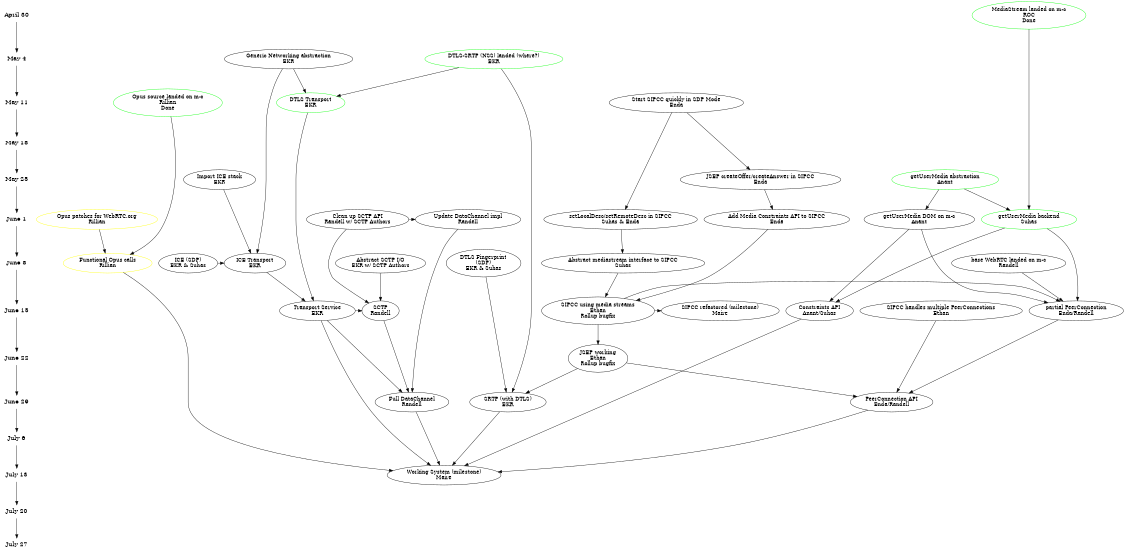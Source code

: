 digraph G {
ranksep=.75; size = "7.5,7.5";
{
node [shape=plaintext, fontsize=16]; /* the time-line graph */ 
     "April 30"-> "May 4"-> "May 11"-> "May 18"-> "May 25"-> "June 1"-> "June 8"-> "June 15"-> "June 22"-> "June 29"-> "July 6"-> "July 13"-> "July 20"-> "July 27"
}

	{rank = same; "April 30";
	   mediastream [label = "MediaStream landed on m-c\nROC\nDone" color=green];
        }
        
        {
           rank = same; "May 4";
	   genericio [label = "Generic Networking abstraction\nEKR"]
	   dtlssrtp [label = "DTLS-SRTP (NSS) landed (where?)\nEKR" color=green]
        }

	{rank = same; "May 11";
	   opussrc [label = "Opus source landed on m-c\nRillian\nDone" color = green]
	   dtlstransport [label = "DTLS Transport\nEKR"  color=green];
	   sipccsdp [ label = "Start SIPCC quickly in SDP Mode\nEnda"]; // 1 week
	}
        mediastream->getusermedia
	dtlssrtp -> dtlstransport
	genericio -> dtlstransport

	{rank = same; "May 18";
	}
	
	{rank = same; "May 25";
	   getusermedia_abstract [label = "getUserMedia abstraction\nAnant" color=green]
	   nicer [label = "Import ICE stack\nEKR"];
           sipccjsep [ label = "JSEP createOffer/createAnswer in SIPCC\nEnda"]; // 2 weeks
        }	   	   
        sipccsdp -> sipccjsep
	getusermedia_abstract->getusermedia_DOM
	getusermedia_abstract->getusermedia
	webrtc->peerconnection_first

	{rank = same; "June 1";
	   sctpupdate [label = "Clean up SCTP API\nRandell w/ SCTP Authors"];
	   datachannelupdate [label = "Update DataChannel impl\nRandell"];
	   getusermedia [label = "getUserMedia backend\nSuhas" color=green]
	   getusermedia_DOM [label = "getUserMedia DOM on m-c\nAnant"]
	   opuswebrtc [label = "Opus patches for WebRTC.org\nRillian" color = yellow];
	   sipccsetdesc [ label = "setLocalDesc/setRemoteDesc in SIPCC\nSuhas & Enda"]; // 3 weeks
           sipccmediaconstraints [ label = "Add Media Constraints API to SIPCC\nEnda"]; // 1 week
        }
	getusermedia -> peerconnection_first
	getusermedia_DOM -> peerconnection_first
	opussrc -> opus
	opuswebrtc -> opus
        sipccsdp -> sipccsetdesc
        sipccjsep -> sipccmediaconstraints

	{rank = same; "June 8";
	   opus [ label = "Functional Opus calls\nRillian" color=yellow];
	   webrtc [label = "base WebRTC landed on m-c\nRandell"];
	   icetransport [ label = "ICE Transport\nEKR"];
	   sctpio [ label = "Abstract SCTP I/O\nEKR w/ SCTP Authors"]
	   dtlsfingerprint [ label = "DTLS Fingerprint\n(SDP)\nEKR & Suhas"];
	   iceparams [label = "ICE (SDP)\nEKR & Suhas"];
           sipccsetmediainterface [label ="Abstract mediastream interface to SIPCC\nSuhas"]; // 1 week
	}

	nicer -> icetransport
        sipccsetdesc -> sipccsetmediainterface
	genericio -> icetransport
	iceparams -> icetransport

	{rank = same; "June 15";
	   constraints [label = "Constraints API\nAnant/Suhas"];
	   transport [label = "Transport Service\nEKR"];
	   sctp [label = "SCTP\nRandell"];
	   sipccrefactor [label = "SIPCC refactored (milestone)\nMaire"];
           sipccmultipeerconn [label = "SIPCC handles multiple PeerConnections\nEthan"] // 3 weeks
	   peerconnection_first [label = "partial PeerConnection\nEnda/Randell"];
           sipccusemediastreams [label = "SIPCC using media streams\nEthan\nRollup bugfix"]; //  1 week
	 } 
	 getusermedia_DOM -> constraints;
	 getusermedia -> constraints;
         sipccmediaconstraints -> sipccusemediastreams
         sipccsetmediainterface -> sipccusemediastreams
	 sipccusemediastreams -> sipccrefactor
	 dtlstransport -> transport
	 icetransport -> transport
	 sipccusemediastreams -> peerconnection_first

         {rank = same; "June 22"; 
	   JSEP [ label = "JSEP working\nEthan\nRollup bugfix"]; //  1 week
         }
	 sipccusemediastreams -> "JSEP"

        {rank = same; "June 29"; 
	   peerconnection [label = "PeerConnection API\nEnda/Randell"];
	   datachannel [label = "Full DataChannel\nRandell"];
	   srtp [label = "SRTP (with DTLS)\nEKR"] }
        dtlsfingerprint -> srtp
	dtlssrtp -> srtp
	"JSEP" -> srtp
        sipccmultipeerconn -> peerconnection

        {rank = same; "July 13"; 
	   working [ label = "Working System (milestone)\nMaire" ] }
	

	transport -> working
	transport -> datachannel
	peerconnection_first -> peerconnection
	peerconnection -> working
	"JSEP" -> peerconnection
	sctpio-> sctp
	sctpupdate -> sctp
	sctpupdate -> datachannelupdate
	datachannelupdate -> datachannel
	sctp -> datachannel
	transport ->sctp
	datachannel -> working
	srtp -> working
	constraints->working
	opus -> working
}
